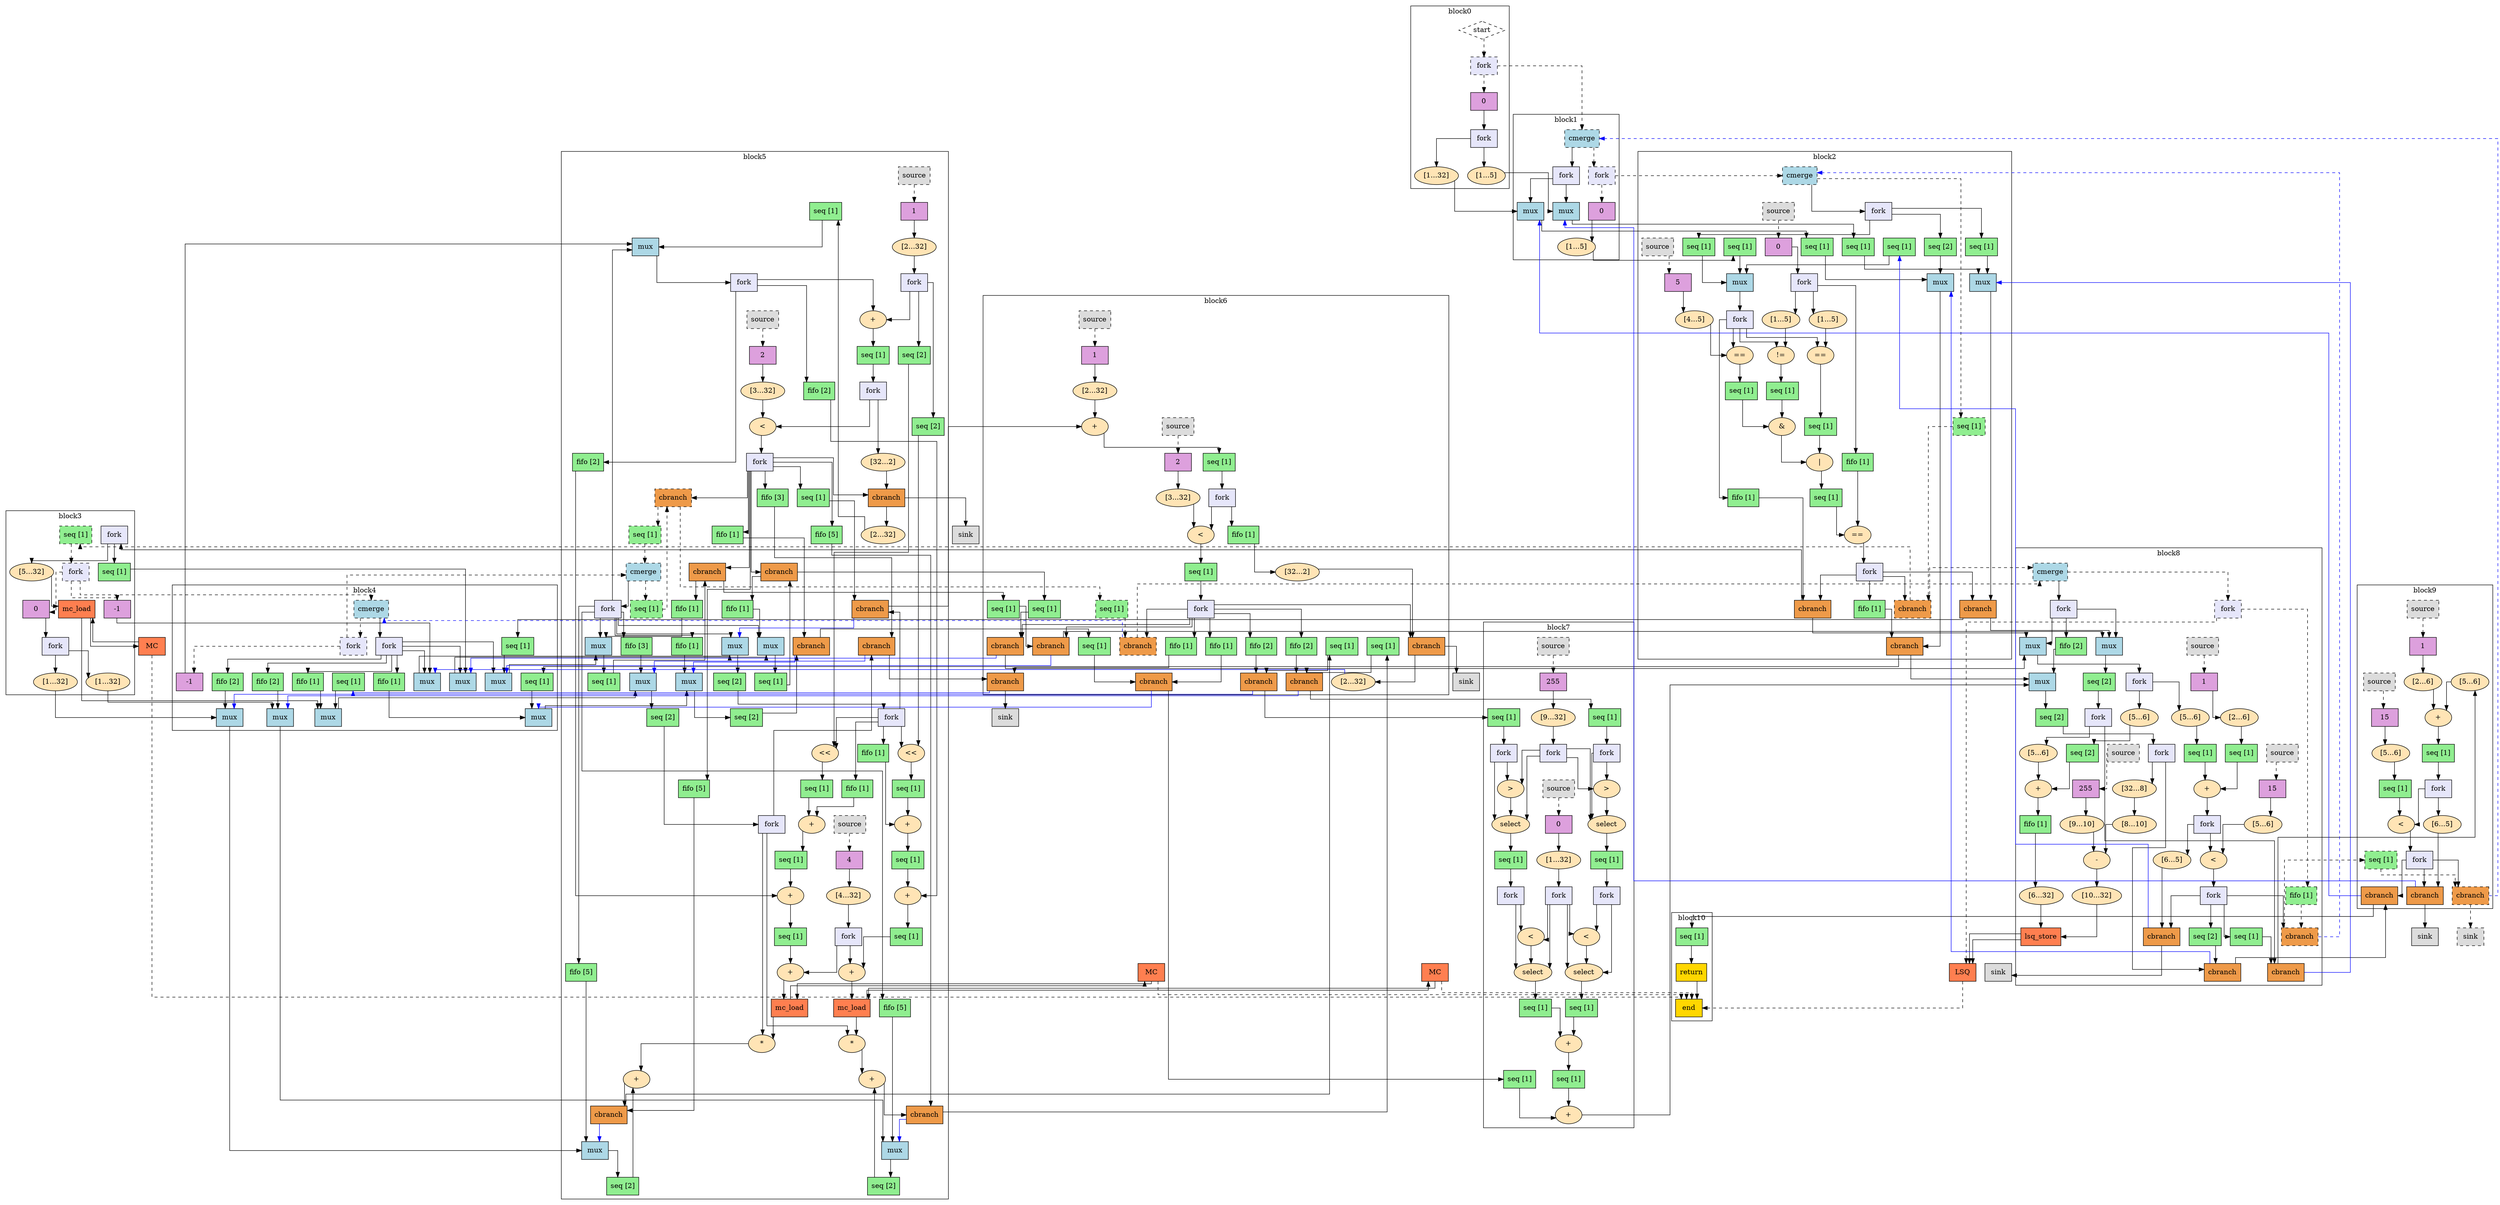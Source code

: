 Digraph G {
  splines=ortho;
  compound=true; // Allow edges between clusters
  // Function arguments
  "start" [mlir_op="handshake.arg", shape=diamond, style=dashed, label="start", ]
  // Function operations
  "lsq0" [mlir_op="handshake.lsq", fillcolor=coral, shape=box, label="LSQ", style="filled", ]
  "mem_controller0" [mlir_op="handshake.mem_controller", fillcolor=coral, shape=box, label="MC", style="filled", ]
  "mem_controller1" [mlir_op="handshake.mem_controller", fillcolor=coral, shape=box, label="MC", style="filled", ]
  "mem_controller2" [mlir_op="handshake.mem_controller", fillcolor=coral, shape=box, label="MC", style="filled", ]
  "fork0" [mlir_op="handshake.fork", fillcolor=lavender, shape=box, label="fork", style="filled, dashed", ]
  "constant1" [mlir_op="handshake.constant", fillcolor=plum, shape=box, label="0", style="filled", ]
  "fork1" [mlir_op="handshake.fork", fillcolor=lavender, shape=box, label="fork", style="filled", ]
  "extsi0" [mlir_op="arith.extsi", fillcolor=moccasin, shape=oval, label="[1...5]", style="filled", ]
  "extsi16" [mlir_op="arith.extsi", fillcolor=moccasin, shape=oval, label="[1...32]", style="filled", ]
  "mux0" [mlir_op="handshake.mux", fillcolor=lightblue, shape=box, label="mux", style="filled", ]
  "mux1" [mlir_op="handshake.mux", fillcolor=lightblue, shape=box, label="mux", style="filled", ]
  "control_merge0" [mlir_op="handshake.control_merge", fillcolor=lightblue, shape=box, label="cmerge", style="filled, dashed", ]
  "fork2" [mlir_op="handshake.fork", fillcolor=lavender, shape=box, label="fork", style="filled", ]
  "fork3" [mlir_op="handshake.fork", fillcolor=lavender, shape=box, label="fork", style="filled, dashed", ]
  "constant4" [mlir_op="handshake.constant", fillcolor=plum, shape=box, label="0", style="filled", ]
  "extsi1" [mlir_op="arith.extsi", fillcolor=moccasin, shape=oval, label="[1...5]", style="filled", ]
  "buffer56" [mlir_op="handshake.buffer", fillcolor=lightgreen, shape=box, label="seq [1]", style="filled", ]
  "buffer70" [mlir_op="handshake.buffer", fillcolor=lightgreen, shape=box, label="seq [1]", style="filled", ]
  "buffer83" [mlir_op="handshake.buffer", fillcolor=lightgreen, shape=box, label="seq [1]", style="filled", ]
  "mux23" [mlir_op="handshake.mux", fillcolor=lightblue, shape=box, label="mux", style="filled", ]
  "fork4" [mlir_op="handshake.fork", fillcolor=lavender, shape=box, label="fork", style="filled", ]
  "buffer42" [mlir_op="handshake.buffer", fillcolor=lightgreen, shape=box, label="seq [2]", style="filled", ]
  "buffer44" [mlir_op="handshake.buffer", fillcolor=lightgreen, shape=box, label="seq [1]", style="filled", ]
  "mux3" [mlir_op="handshake.mux", fillcolor=lightblue, shape=box, label="mux", style="filled", ]
  "buffer49" [mlir_op="handshake.buffer", fillcolor=lightgreen, shape=box, label="seq [1]", style="filled", ]
  "buffer54" [mlir_op="handshake.buffer", fillcolor=lightgreen, shape=box, label="seq [1]", style="filled", ]
  "mux2" [mlir_op="handshake.mux", fillcolor=lightblue, shape=box, label="mux", style="filled", ]
  "control_merge1" [mlir_op="handshake.control_merge", fillcolor=lightblue, shape=box, label="cmerge", style="filled, dashed", ]
  "fork5" [mlir_op="handshake.fork", fillcolor=lavender, shape=box, label="fork", style="filled", ]
  "source0" [mlir_op="handshake.source", fillcolor=gainsboro, shape=box, label="source", style="filled, dashed", ]
  "constant5" [mlir_op="handshake.constant", fillcolor=plum, shape=box, label="5", style="filled", ]
  "extsi17" [mlir_op="arith.extsi", fillcolor=moccasin, shape=oval, label="[4...5]", style="filled", ]
  "source1" [mlir_op="handshake.source", fillcolor=gainsboro, shape=box, label="source", style="filled, dashed", ]
  "constant6" [mlir_op="handshake.constant", fillcolor=plum, shape=box, label="0", style="filled", ]
  "fork6" [mlir_op="handshake.fork", fillcolor=lavender, shape=box, label="fork", style="filled", ]
  "extsi18" [mlir_op="arith.extsi", fillcolor=moccasin, shape=oval, label="[1...5]", style="filled", ]
  "extsi2" [mlir_op="arith.extsi", fillcolor=moccasin, shape=oval, label="[1...5]", style="filled", ]
  "cmpi0" [mlir_op="arith.cmpi==", fillcolor=moccasin, shape=oval, label="==", style="filled", ]
  "cmpi1" [mlir_op="arith.cmpi==", fillcolor=moccasin, shape=oval, label="==", style="filled", ]
  "cmpi2" [mlir_op="arith.cmpi!=", fillcolor=moccasin, shape=oval, label="!=", style="filled", ]
  "buffer27" [mlir_op="handshake.buffer", fillcolor=lightgreen, shape=box, label="seq [1]", style="filled", ]
  "buffer82" [mlir_op="handshake.buffer", fillcolor=lightgreen, shape=box, label="seq [1]", style="filled", ]
  "andi0" [mlir_op="arith.andi", fillcolor=moccasin, shape=oval, label="&", style="filled", ]
  "buffer51" [mlir_op="handshake.buffer", fillcolor=lightgreen, shape=box, label="seq [1]", style="filled", ]
  "ori0" [mlir_op="arith.ori", fillcolor=moccasin, shape=oval, label="|", style="filled", ]
  "buffer2" [mlir_op="handshake.buffer", fillcolor=lightgreen, shape=box, label="fifo [1]", style="filled", ]
  "buffer92" [mlir_op="handshake.buffer", fillcolor=lightgreen, shape=box, label="seq [1]", style="filled", ]
  "cmpi3" [mlir_op="arith.cmpi==", fillcolor=moccasin, shape=oval, label="==", style="filled", ]
  "fork7" [mlir_op="handshake.fork", fillcolor=lavender, shape=box, label="fork", style="filled", ]
  "cond_br0" [mlir_op="handshake.cond_br", fillcolor=tan2, shape=box, label="cbranch", style="filled", ]
  "buffer11" [mlir_op="handshake.buffer", fillcolor=lightgreen, shape=box, label="fifo [1]", style="filled", ]
  "cond_br1" [mlir_op="handshake.cond_br", fillcolor=tan2, shape=box, label="cbranch", style="filled", ]
  "buffer62" [mlir_op="handshake.buffer", fillcolor=lightgreen, shape=box, label="fifo [1]", style="filled", ]
  "cond_br7" [mlir_op="handshake.cond_br", fillcolor=tan2, shape=box, label="cbranch", style="filled", ]
  "buffer12" [mlir_op="handshake.buffer", fillcolor=lightgreen, shape=box, label="seq [1]", style="filled, dashed", ]
  "cond_br8" [mlir_op="handshake.cond_br", fillcolor=tan2, shape=box, label="cbranch", style="filled, dashed", ]
  "fork8" [mlir_op="handshake.fork", fillcolor=lavender, shape=box, label="fork", style="filled", ]
  "extsi3" [mlir_op="arith.extsi", fillcolor=moccasin, shape=oval, label="[5...32]", style="filled", ]
  "buffer66" [mlir_op="handshake.buffer", fillcolor=lightgreen, shape=box, label="seq [1]", style="filled, dashed", ]
  "fork9" [mlir_op="handshake.fork", fillcolor=lavender, shape=box, label="fork", style="filled, dashed", ]
  "constant7" [mlir_op="handshake.constant", fillcolor=plum, shape=box, label="-1", style="filled", ]
  "constant8" [mlir_op="handshake.constant", fillcolor=plum, shape=box, label="0", style="filled", ]
  "fork10" [mlir_op="handshake.fork", fillcolor=lavender, shape=box, label="fork", style="filled", ]
  "mc_load0" [mlir_op="handshake.mc_load", fillcolor=coral, shape=box, label="mc_load", style="filled", ]
  "extsi19" [mlir_op="arith.extsi", fillcolor=moccasin, shape=oval, label="[1...32]", style="filled", ]
  "extsi20" [mlir_op="arith.extsi", fillcolor=moccasin, shape=oval, label="[1...32]", style="filled", ]
  "buffer41" [mlir_op="handshake.buffer", fillcolor=lightgreen, shape=box, label="seq [1]", style="filled", ]
  "mux5" [mlir_op="handshake.mux", fillcolor=lightblue, shape=box, label="mux", style="filled", ]
  "buffer78" [mlir_op="handshake.buffer", fillcolor=lightgreen, shape=box, label="fifo [2]", style="filled", ]
  "mux6" [mlir_op="handshake.mux", fillcolor=lightblue, shape=box, label="mux", style="filled", ]
  "buffer89" [mlir_op="handshake.buffer", fillcolor=lightgreen, shape=box, label="fifo [2]", style="filled", ]
  "mux7" [mlir_op="handshake.mux", fillcolor=lightblue, shape=box, label="mux", style="filled", ]
  "buffer16" [mlir_op="handshake.buffer", fillcolor=lightgreen, shape=box, label="seq [1]", style="filled", ]
  "mux4" [mlir_op="handshake.mux", fillcolor=lightblue, shape=box, label="mux", style="filled", ]
  "mux8" [mlir_op="handshake.mux", fillcolor=lightblue, shape=box, label="mux", style="filled", ]
  "buffer71" [mlir_op="handshake.buffer", fillcolor=lightgreen, shape=box, label="fifo [1]", style="filled", ]
  "buffer77" [mlir_op="handshake.buffer", fillcolor=lightgreen, shape=box, label="seq [1]", style="filled", ]
  "mux10" [mlir_op="handshake.mux", fillcolor=lightblue, shape=box, label="mux", style="filled", ]
  "buffer7" [mlir_op="handshake.buffer", fillcolor=lightgreen, shape=box, label="seq [1]", style="filled", ]
  "buffer79" [mlir_op="handshake.buffer", fillcolor=lightgreen, shape=box, label="fifo [1]", style="filled", ]
  "mux11" [mlir_op="handshake.mux", fillcolor=lightblue, shape=box, label="mux", style="filled", ]
  "control_merge2" [mlir_op="handshake.control_merge", fillcolor=lightblue, shape=box, label="cmerge", style="filled, dashed", ]
  "fork11" [mlir_op="handshake.fork", fillcolor=lavender, shape=box, label="fork", style="filled", ]
  "fork12" [mlir_op="handshake.fork", fillcolor=lavender, shape=box, label="fork", style="filled, dashed", ]
  "constant21" [mlir_op="handshake.constant", fillcolor=plum, shape=box, label="-1", style="filled", ]
  "buffer28" [mlir_op="handshake.buffer", fillcolor=lightgreen, shape=box, label="seq [1]", style="filled", ]
  "mux12" [mlir_op="handshake.mux", fillcolor=lightblue, shape=box, label="mux", style="filled", ]
  "fork13" [mlir_op="handshake.fork", fillcolor=lavender, shape=box, label="fork", style="filled", ]
  "buffer81" [mlir_op="handshake.buffer", fillcolor=lightgreen, shape=box, label="fifo [5]", style="filled", ]
  "mux13" [mlir_op="handshake.mux", fillcolor=lightblue, shape=box, label="mux", style="filled", ]
  "buffer74" [mlir_op="handshake.buffer", fillcolor=lightgreen, shape=box, label="fifo [5]", style="filled", ]
  "mux14" [mlir_op="handshake.mux", fillcolor=lightblue, shape=box, label="mux", style="filled", ]
  "buffer3" [mlir_op="handshake.buffer", fillcolor=lightgreen, shape=box, label="fifo [1]", style="filled", ]
  "mux9" [mlir_op="handshake.mux", fillcolor=lightblue, shape=box, label="mux", style="filled", ]
  "buffer68" [mlir_op="handshake.buffer", fillcolor=lightgreen, shape=box, label="fifo [1]", style="filled", ]
  "mux15" [mlir_op="handshake.mux", fillcolor=lightblue, shape=box, label="mux", style="filled", ]
  "buffer45" [mlir_op="handshake.buffer", fillcolor=lightgreen, shape=box, label="fifo [1]", style="filled", ]
  "mux17" [mlir_op="handshake.mux", fillcolor=lightblue, shape=box, label="mux", style="filled", ]
  "buffer43" [mlir_op="handshake.buffer", fillcolor=lightgreen, shape=box, label="fifo [3]", style="filled", ]
  "mux18" [mlir_op="handshake.mux", fillcolor=lightblue, shape=box, label="mux", style="filled", ]
  "buffer39" [mlir_op="handshake.buffer", fillcolor=lightgreen, shape=box, label="seq [2]", style="filled", ]
  "fork14" [mlir_op="handshake.fork", fillcolor=lavender, shape=box, label="fork", style="filled", ]
  "mux19" [mlir_op="handshake.mux", fillcolor=lightblue, shape=box, label="mux", style="filled", ]
  "buffer4" [mlir_op="handshake.buffer", fillcolor=lightgreen, shape=box, label="seq [2]", style="filled", ]
  "fork15" [mlir_op="handshake.fork", fillcolor=lavender, shape=box, label="fork", style="filled", ]
  "buffer59" [mlir_op="handshake.buffer", fillcolor=lightgreen, shape=box, label="seq [1]", style="filled, dashed", ]
  "control_merge3" [mlir_op="handshake.control_merge", fillcolor=lightblue, shape=box, label="cmerge", style="filled, dashed", ]
  "fork16" [mlir_op="handshake.fork", fillcolor=lavender, shape=box, label="fork", style="filled", ]
  "source2" [mlir_op="handshake.source", fillcolor=gainsboro, shape=box, label="source", style="filled, dashed", ]
  "constant22" [mlir_op="handshake.constant", fillcolor=plum, shape=box, label="4", style="filled", ]
  "extsi4" [mlir_op="arith.extsi", fillcolor=moccasin, shape=oval, label="[4...32]", style="filled", ]
  "fork17" [mlir_op="handshake.fork", fillcolor=lavender, shape=box, label="fork", style="filled", ]
  "source3" [mlir_op="handshake.source", fillcolor=gainsboro, shape=box, label="source", style="filled, dashed", ]
  "constant23" [mlir_op="handshake.constant", fillcolor=plum, shape=box, label="2", style="filled", ]
  "extsi5" [mlir_op="arith.extsi", fillcolor=moccasin, shape=oval, label="[3...32]", style="filled", ]
  "source4" [mlir_op="handshake.source", fillcolor=gainsboro, shape=box, label="source", style="filled, dashed", ]
  "constant24" [mlir_op="handshake.constant", fillcolor=plum, shape=box, label="1", style="filled", ]
  "extsi6" [mlir_op="arith.extsi", fillcolor=moccasin, shape=oval, label="[2...32]", style="filled", ]
  "fork18" [mlir_op="handshake.fork", fillcolor=lavender, shape=box, label="fork", style="filled", ]
  "buffer85" [mlir_op="handshake.buffer", fillcolor=lightgreen, shape=box, label="seq [2]", style="filled", ]
  "shli0" [mlir_op="arith.shli", fillcolor=moccasin, shape=oval, label="<<", style="filled", ]
  "buffer5" [mlir_op="handshake.buffer", fillcolor=lightgreen, shape=box, label="seq [1]", style="filled", ]
  "buffer80" [mlir_op="handshake.buffer", fillcolor=lightgreen, shape=box, label="fifo [1]", style="filled", ]
  "addi13" [mlir_op="arith.addi", fillcolor=moccasin, shape=oval, label="+", style="filled", ]
  "buffer21" [mlir_op="handshake.buffer", fillcolor=lightgreen, shape=box, label="fifo [2]", style="filled", ]
  "buffer91" [mlir_op="handshake.buffer", fillcolor=lightgreen, shape=box, label="seq [1]", style="filled", ]
  "addi4" [mlir_op="arith.addi", fillcolor=moccasin, shape=oval, label="+", style="filled", ]
  "buffer87" [mlir_op="handshake.buffer", fillcolor=lightgreen, shape=box, label="seq [1]", style="filled", ]
  "addi5" [mlir_op="arith.addi", fillcolor=moccasin, shape=oval, label="+", style="filled", ]
  "mc_load1" [mlir_op="handshake.mc_load", fillcolor=coral, shape=box, label="mc_load", style="filled", ]
  "muli0" [mlir_op="arith.muli", fillcolor=moccasin, shape=oval, label="*", style="filled", ]
  "buffer19" [mlir_op="handshake.buffer", fillcolor=lightgreen, shape=box, label="seq [2]", style="filled", ]
  "addi0" [mlir_op="arith.addi", fillcolor=moccasin, shape=oval, label="+", style="filled", ]
  "buffer1" [mlir_op="handshake.buffer", fillcolor=lightgreen, shape=box, label="seq [2]", style="filled", ]
  "shli1" [mlir_op="arith.shli", fillcolor=moccasin, shape=oval, label="<<", style="filled", ]
  "buffer22" [mlir_op="handshake.buffer", fillcolor=lightgreen, shape=box, label="fifo [1]", style="filled", ]
  "buffer24" [mlir_op="handshake.buffer", fillcolor=lightgreen, shape=box, label="seq [1]", style="filled", ]
  "addi14" [mlir_op="arith.addi", fillcolor=moccasin, shape=oval, label="+", style="filled", ]
  "buffer53" [mlir_op="handshake.buffer", fillcolor=lightgreen, shape=box, label="fifo [2]", style="filled", ]
  "buffer72" [mlir_op="handshake.buffer", fillcolor=lightgreen, shape=box, label="seq [1]", style="filled", ]
  "addi6" [mlir_op="arith.addi", fillcolor=moccasin, shape=oval, label="+", style="filled", ]
  "buffer30" [mlir_op="handshake.buffer", fillcolor=lightgreen, shape=box, label="seq [1]", style="filled", ]
  "addi7" [mlir_op="arith.addi", fillcolor=moccasin, shape=oval, label="+", style="filled", ]
  "mc_load2" [mlir_op="handshake.mc_load", fillcolor=coral, shape=box, label="mc_load", style="filled", ]
  "muli1" [mlir_op="arith.muli", fillcolor=moccasin, shape=oval, label="*", style="filled", ]
  "buffer38" [mlir_op="handshake.buffer", fillcolor=lightgreen, shape=box, label="seq [2]", style="filled", ]
  "addi1" [mlir_op="arith.addi", fillcolor=moccasin, shape=oval, label="+", style="filled", ]
  "addi9" [mlir_op="arith.addi", fillcolor=moccasin, shape=oval, label="+", style="filled", ]
  "buffer40" [mlir_op="handshake.buffer", fillcolor=lightgreen, shape=box, label="seq [1]", style="filled", ]
  "fork19" [mlir_op="handshake.fork", fillcolor=lavender, shape=box, label="fork", style="filled", ]
  "trunci1" [mlir_op="arith.trunci", fillcolor=moccasin, shape=oval, label="[32...2]", style="filled", ]
  "cmpi8" [mlir_op="arith.cmpi<", fillcolor=moccasin, shape=oval, label="<", style="filled", ]
  "fork20" [mlir_op="handshake.fork", fillcolor=lavender, shape=box, label="fork", style="filled", ]
  "cond_br2" [mlir_op="handshake.cond_br", fillcolor=tan2, shape=box, label="cbranch", style="filled", ]
  "sink0" [mlir_op="handshake.sink", fillcolor=gainsboro, shape=box, label="sink", style="filled", ]
  "extsi21" [mlir_op="arith.extsi", fillcolor=moccasin, shape=oval, label="[2...32]", style="filled", ]
  "buffer57" [mlir_op="handshake.buffer", fillcolor=lightgreen, shape=box, label="fifo [5]", style="filled", ]
  "cond_br14" [mlir_op="handshake.cond_br", fillcolor=tan2, shape=box, label="cbranch", style="filled", ]
  "buffer36" [mlir_op="handshake.buffer", fillcolor=lightgreen, shape=box, label="fifo [5]", style="filled", ]
  "cond_br15" [mlir_op="handshake.cond_br", fillcolor=tan2, shape=box, label="cbranch", style="filled", ]
  "buffer55" [mlir_op="handshake.buffer", fillcolor=lightgreen, shape=box, label="seq [1]", style="filled", ]
  "cond_br3" [mlir_op="handshake.cond_br", fillcolor=tan2, shape=box, label="cbranch", style="filled", ]
  "buffer61" [mlir_op="handshake.buffer", fillcolor=lightgreen, shape=box, label="seq [1]", style="filled", ]
  "cond_br4" [mlir_op="handshake.cond_br", fillcolor=tan2, shape=box, label="cbranch", style="filled", ]
  "buffer17" [mlir_op="handshake.buffer", fillcolor=lightgreen, shape=box, label="fifo [1]", style="filled", ]
  "buffer34" [mlir_op="handshake.buffer", fillcolor=lightgreen, shape=box, label="seq [2]", style="filled", ]
  "cond_br18" [mlir_op="handshake.cond_br", fillcolor=tan2, shape=box, label="cbranch", style="filled", ]
  "buffer46" [mlir_op="handshake.buffer", fillcolor=lightgreen, shape=box, label="fifo [3]", style="filled", ]
  "cond_br19" [mlir_op="handshake.cond_br", fillcolor=tan2, shape=box, label="cbranch", style="filled", ]
  "buffer67" [mlir_op="handshake.buffer", fillcolor=lightgreen, shape=box, label="seq [1]", style="filled", ]
  "cond_br20" [mlir_op="handshake.cond_br", fillcolor=tan2, shape=box, label="cbranch", style="filled", ]
  "buffer58" [mlir_op="handshake.buffer", fillcolor=lightgreen, shape=box, label="seq [1]", style="filled, dashed", ]
  "cond_br21" [mlir_op="handshake.cond_br", fillcolor=tan2, shape=box, label="cbranch", style="filled, dashed", ]
  "source5" [mlir_op="handshake.source", fillcolor=gainsboro, shape=box, label="source", style="filled, dashed", ]
  "constant25" [mlir_op="handshake.constant", fillcolor=plum, shape=box, label="2", style="filled", ]
  "extsi7" [mlir_op="arith.extsi", fillcolor=moccasin, shape=oval, label="[3...32]", style="filled", ]
  "source6" [mlir_op="handshake.source", fillcolor=gainsboro, shape=box, label="source", style="filled, dashed", ]
  "constant26" [mlir_op="handshake.constant", fillcolor=plum, shape=box, label="1", style="filled", ]
  "extsi8" [mlir_op="arith.extsi", fillcolor=moccasin, shape=oval, label="[2...32]", style="filled", ]
  "addi10" [mlir_op="arith.addi", fillcolor=moccasin, shape=oval, label="+", style="filled", ]
  "buffer69" [mlir_op="handshake.buffer", fillcolor=lightgreen, shape=box, label="seq [1]", style="filled", ]
  "fork21" [mlir_op="handshake.fork", fillcolor=lavender, shape=box, label="fork", style="filled", ]
  "buffer37" [mlir_op="handshake.buffer", fillcolor=lightgreen, shape=box, label="fifo [1]", style="filled", ]
  "trunci2" [mlir_op="arith.trunci", fillcolor=moccasin, shape=oval, label="[32...2]", style="filled", ]
  "cmpi9" [mlir_op="arith.cmpi<", fillcolor=moccasin, shape=oval, label="<", style="filled", ]
  "buffer76" [mlir_op="handshake.buffer", fillcolor=lightgreen, shape=box, label="seq [1]", style="filled", ]
  "fork22" [mlir_op="handshake.fork", fillcolor=lavender, shape=box, label="fork", style="filled", ]
  "cond_br5" [mlir_op="handshake.cond_br", fillcolor=tan2, shape=box, label="cbranch", style="filled", ]
  "sink1" [mlir_op="handshake.sink", fillcolor=gainsboro, shape=box, label="sink", style="filled", ]
  "extsi11" [mlir_op="arith.extsi", fillcolor=moccasin, shape=oval, label="[2...32]", style="filled", ]
  "buffer20" [mlir_op="handshake.buffer", fillcolor=lightgreen, shape=box, label="fifo [2]", style="filled", ]
  "buffer64" [mlir_op="handshake.buffer", fillcolor=lightgreen, shape=box, label="seq [1]", style="filled", ]
  "cond_br31" [mlir_op="handshake.cond_br", fillcolor=tan2, shape=box, label="cbranch", style="filled", ]
  "buffer18" [mlir_op="handshake.buffer", fillcolor=lightgreen, shape=box, label="fifo [2]", style="filled", ]
  "buffer33" [mlir_op="handshake.buffer", fillcolor=lightgreen, shape=box, label="seq [1]", style="filled", ]
  "cond_br32" [mlir_op="handshake.cond_br", fillcolor=tan2, shape=box, label="cbranch", style="filled", ]
  "buffer86" [mlir_op="handshake.buffer", fillcolor=lightgreen, shape=box, label="seq [1]", style="filled", ]
  "cond_br6" [mlir_op="handshake.cond_br", fillcolor=tan2, shape=box, label="cbranch", style="filled", ]
  "buffer6" [mlir_op="handshake.buffer", fillcolor=lightgreen, shape=box, label="seq [1]", style="filled", ]
  "cond_br9" [mlir_op="handshake.cond_br", fillcolor=tan2, shape=box, label="cbranch", style="filled", ]
  "buffer50" [mlir_op="handshake.buffer", fillcolor=lightgreen, shape=box, label="fifo [1]", style="filled", ]
  "buffer88" [mlir_op="handshake.buffer", fillcolor=lightgreen, shape=box, label="seq [1]", style="filled", ]
  "cond_br35" [mlir_op="handshake.cond_br", fillcolor=tan2, shape=box, label="cbranch", style="filled", ]
  "buffer25" [mlir_op="handshake.buffer", fillcolor=lightgreen, shape=box, label="fifo [1]", style="filled", ]
  "cond_br36" [mlir_op="handshake.cond_br", fillcolor=tan2, shape=box, label="cbranch", style="filled", ]
  "sink2" [mlir_op="handshake.sink", fillcolor=gainsboro, shape=box, label="sink", style="filled", ]
  "buffer73" [mlir_op="handshake.buffer", fillcolor=lightgreen, shape=box, label="seq [1]", style="filled, dashed", ]
  "cond_br37" [mlir_op="handshake.cond_br", fillcolor=tan2, shape=box, label="cbranch", style="filled, dashed", ]
  "buffer52" [mlir_op="handshake.buffer", fillcolor=lightgreen, shape=box, label="seq [1]", style="filled", ]
  "fork23" [mlir_op="handshake.fork", fillcolor=lavender, shape=box, label="fork", style="filled", ]
  "buffer0" [mlir_op="handshake.buffer", fillcolor=lightgreen, shape=box, label="seq [1]", style="filled", ]
  "fork24" [mlir_op="handshake.fork", fillcolor=lavender, shape=box, label="fork", style="filled", ]
  "source7" [mlir_op="handshake.source", fillcolor=gainsboro, shape=box, label="source", style="filled, dashed", ]
  "constant27" [mlir_op="handshake.constant", fillcolor=plum, shape=box, label="255", style="filled", ]
  "extsi9" [mlir_op="arith.extsi", fillcolor=moccasin, shape=oval, label="[9...32]", style="filled", ]
  "fork25" [mlir_op="handshake.fork", fillcolor=lavender, shape=box, label="fork", style="filled", ]
  "source8" [mlir_op="handshake.source", fillcolor=gainsboro, shape=box, label="source", style="filled, dashed", ]
  "constant28" [mlir_op="handshake.constant", fillcolor=plum, shape=box, label="0", style="filled", ]
  "extsi10" [mlir_op="arith.extsi", fillcolor=moccasin, shape=oval, label="[1...32]", style="filled", ]
  "fork26" [mlir_op="handshake.fork", fillcolor=lavender, shape=box, label="fork", style="filled", ]
  "cmpi4" [mlir_op="arith.cmpi>", fillcolor=moccasin, shape=oval, label=">", style="filled", ]
  "cmpi5" [mlir_op="arith.cmpi>", fillcolor=moccasin, shape=oval, label=">", style="filled", ]
  "select1" [mlir_op="arith.select", fillcolor=moccasin, shape=oval, label="select", style="filled", ]
  "buffer47" [mlir_op="handshake.buffer", fillcolor=lightgreen, shape=box, label="seq [1]", style="filled", ]
  "fork27" [mlir_op="handshake.fork", fillcolor=lavender, shape=box, label="fork", style="filled", ]
  "cmpi6" [mlir_op="arith.cmpi<", fillcolor=moccasin, shape=oval, label="<", style="filled", ]
  "select2" [mlir_op="arith.select", fillcolor=moccasin, shape=oval, label="select", style="filled", ]
  "select3" [mlir_op="arith.select", fillcolor=moccasin, shape=oval, label="select", style="filled", ]
  "buffer26" [mlir_op="handshake.buffer", fillcolor=lightgreen, shape=box, label="seq [1]", style="filled", ]
  "fork28" [mlir_op="handshake.fork", fillcolor=lavender, shape=box, label="fork", style="filled", ]
  "cmpi7" [mlir_op="arith.cmpi<", fillcolor=moccasin, shape=oval, label="<", style="filled", ]
  "select4" [mlir_op="arith.select", fillcolor=moccasin, shape=oval, label="select", style="filled", ]
  "buffer15" [mlir_op="handshake.buffer", fillcolor=lightgreen, shape=box, label="seq [1]", style="filled", ]
  "buffer60" [mlir_op="handshake.buffer", fillcolor=lightgreen, shape=box, label="seq [1]", style="filled", ]
  "addi2" [mlir_op="arith.addi", fillcolor=moccasin, shape=oval, label="+", style="filled", ]
  "buffer8" [mlir_op="handshake.buffer", fillcolor=lightgreen, shape=box, label="seq [1]", style="filled", ]
  "buffer29" [mlir_op="handshake.buffer", fillcolor=lightgreen, shape=box, label="seq [1]", style="filled", ]
  "addi3" [mlir_op="arith.addi", fillcolor=moccasin, shape=oval, label="+", style="filled", ]
  "buffer10" [mlir_op="handshake.buffer", fillcolor=lightgreen, shape=box, label="fifo [2]", style="filled", ]
  "mux20" [mlir_op="handshake.mux", fillcolor=lightblue, shape=box, label="mux", style="filled", ]
  "buffer84" [mlir_op="handshake.buffer", fillcolor=lightgreen, shape=box, label="seq [2]", style="filled", ]
  "fork29" [mlir_op="handshake.fork", fillcolor=lavender, shape=box, label="fork", style="filled", ]
  "mux16" [mlir_op="handshake.mux", fillcolor=lightblue, shape=box, label="mux", style="filled", ]
  "buffer32" [mlir_op="handshake.buffer", fillcolor=lightgreen, shape=box, label="seq [2]", style="filled", ]
  "fork30" [mlir_op="handshake.fork", fillcolor=lavender, shape=box, label="fork", style="filled", ]
  "extsi12" [mlir_op="arith.extsi", fillcolor=moccasin, shape=oval, label="[5...6]", style="filled", ]
  "mux21" [mlir_op="handshake.mux", fillcolor=lightblue, shape=box, label="mux", style="filled", ]
  "fork31" [mlir_op="handshake.fork", fillcolor=lavender, shape=box, label="fork", style="filled", ]
  "extsi13" [mlir_op="arith.extsi", fillcolor=moccasin, shape=oval, label="[5...6]", style="filled", ]
  "extsi22" [mlir_op="arith.extsi", fillcolor=moccasin, shape=oval, label="[5...6]", style="filled", ]
  "control_merge4" [mlir_op="handshake.control_merge", fillcolor=lightblue, shape=box, label="cmerge", style="filled, dashed", ]
  "fork32" [mlir_op="handshake.fork", fillcolor=lavender, shape=box, label="fork", style="filled", ]
  "fork33" [mlir_op="handshake.fork", fillcolor=lavender, shape=box, label="fork", style="filled, dashed", ]
  "source9" [mlir_op="handshake.source", fillcolor=gainsboro, shape=box, label="source", style="filled, dashed", ]
  "constant29" [mlir_op="handshake.constant", fillcolor=plum, shape=box, label="1", style="filled", ]
  "extsi23" [mlir_op="arith.extsi", fillcolor=moccasin, shape=oval, label="[2...6]", style="filled", ]
  "source10" [mlir_op="handshake.source", fillcolor=gainsboro, shape=box, label="source", style="filled, dashed", ]
  "constant30" [mlir_op="handshake.constant", fillcolor=plum, shape=box, label="15", style="filled", ]
  "extsi14" [mlir_op="arith.extsi", fillcolor=moccasin, shape=oval, label="[5...6]", style="filled", ]
  "source11" [mlir_op="handshake.source", fillcolor=gainsboro, shape=box, label="source", style="filled, dashed", ]
  "constant31" [mlir_op="handshake.constant", fillcolor=plum, shape=box, label="255", style="filled", ]
  "extsi24" [mlir_op="arith.extsi", fillcolor=moccasin, shape=oval, label="[9...10]", style="filled", ]
  "trunci0" [mlir_op="arith.trunci", fillcolor=moccasin, shape=oval, label="[32...8]", style="filled", ]
  "extui1" [mlir_op="arith.extui", fillcolor=moccasin, shape=oval, label="[8...10]", style="filled", ]
  "subi1" [mlir_op="arith.subi", fillcolor=moccasin, shape=oval, label="-", style="filled", ]
  "extsi25" [mlir_op="arith.extsi", fillcolor=moccasin, shape=oval, label="[10...32]", style="filled", ]
  "buffer35" [mlir_op="handshake.buffer", fillcolor=lightgreen, shape=box, label="seq [2]", style="filled", ]
  "addi8" [mlir_op="arith.addi", fillcolor=moccasin, shape=oval, label="+", style="filled", ]
  "buffer13" [mlir_op="handshake.buffer", fillcolor=lightgreen, shape=box, label="fifo [1]", style="filled", ]
  "extsi26" [mlir_op="arith.extsi", fillcolor=moccasin, shape=oval, label="[6...32]", style="filled", ]
  "lsq_store0" [mlir_op="handshake.lsq_store", fillcolor=coral, shape=box, label="lsq_store", style="filled", ]
  "buffer48" [mlir_op="handshake.buffer", fillcolor=lightgreen, shape=box, label="seq [1]", style="filled", ]
  "buffer90" [mlir_op="handshake.buffer", fillcolor=lightgreen, shape=box, label="seq [1]", style="filled", ]
  "addi11" [mlir_op="arith.addi", fillcolor=moccasin, shape=oval, label="+", style="filled", ]
  "fork34" [mlir_op="handshake.fork", fillcolor=lavender, shape=box, label="fork", style="filled", ]
  "trunci4" [mlir_op="arith.trunci", fillcolor=moccasin, shape=oval, label="[6...5]", style="filled", ]
  "cmpi10" [mlir_op="arith.cmpi<", fillcolor=moccasin, shape=oval, label="<", style="filled", ]
  "fork35" [mlir_op="handshake.fork", fillcolor=lavender, shape=box, label="fork", style="filled", ]
  "cond_br10" [mlir_op="handshake.cond_br", fillcolor=tan2, shape=box, label="cbranch", style="filled", ]
  "sink3" [mlir_op="handshake.sink", fillcolor=gainsboro, shape=box, label="sink", style="filled", ]
  "buffer75" [mlir_op="handshake.buffer", fillcolor=lightgreen, shape=box, label="seq [2]", style="filled", ]
  "cond_br45" [mlir_op="handshake.cond_br", fillcolor=tan2, shape=box, label="cbranch", style="filled", ]
  "buffer63" [mlir_op="handshake.buffer", fillcolor=lightgreen, shape=box, label="seq [1]", style="filled", ]
  "cond_br11" [mlir_op="handshake.cond_br", fillcolor=tan2, shape=box, label="cbranch", style="filled", ]
  "buffer31" [mlir_op="handshake.buffer", fillcolor=lightgreen, shape=box, label="fifo [1]", style="filled, dashed", ]
  "cond_br47" [mlir_op="handshake.cond_br", fillcolor=tan2, shape=box, label="cbranch", style="filled, dashed", ]
  "extsi15" [mlir_op="arith.extsi", fillcolor=moccasin, shape=oval, label="[5...6]", style="filled", ]
  "buffer23" [mlir_op="handshake.buffer", fillcolor=lightgreen, shape=box, label="seq [1]", style="filled, dashed", ]
  "source12" [mlir_op="handshake.source", fillcolor=gainsboro, shape=box, label="source", style="filled, dashed", ]
  "constant32" [mlir_op="handshake.constant", fillcolor=plum, shape=box, label="1", style="filled", ]
  "extsi27" [mlir_op="arith.extsi", fillcolor=moccasin, shape=oval, label="[2...6]", style="filled", ]
  "source13" [mlir_op="handshake.source", fillcolor=gainsboro, shape=box, label="source", style="filled, dashed", ]
  "constant33" [mlir_op="handshake.constant", fillcolor=plum, shape=box, label="15", style="filled", ]
  "extsi28" [mlir_op="arith.extsi", fillcolor=moccasin, shape=oval, label="[5...6]", style="filled", ]
  "addi12" [mlir_op="arith.addi", fillcolor=moccasin, shape=oval, label="+", style="filled", ]
  "buffer65" [mlir_op="handshake.buffer", fillcolor=lightgreen, shape=box, label="seq [1]", style="filled", ]
  "fork36" [mlir_op="handshake.fork", fillcolor=lavender, shape=box, label="fork", style="filled", ]
  "trunci3" [mlir_op="arith.trunci", fillcolor=moccasin, shape=oval, label="[6...5]", style="filled", ]
  "buffer14" [mlir_op="handshake.buffer", fillcolor=lightgreen, shape=box, label="seq [1]", style="filled", ]
  "cmpi11" [mlir_op="arith.cmpi<", fillcolor=moccasin, shape=oval, label="<", style="filled", ]
  "fork37" [mlir_op="handshake.fork", fillcolor=lavender, shape=box, label="fork", style="filled", ]
  "cond_br12" [mlir_op="handshake.cond_br", fillcolor=tan2, shape=box, label="cbranch", style="filled", ]
  "sink4" [mlir_op="handshake.sink", fillcolor=gainsboro, shape=box, label="sink", style="filled", ]
  "cond_br52" [mlir_op="handshake.cond_br", fillcolor=tan2, shape=box, label="cbranch", style="filled", ]
  "cond_br53" [mlir_op="handshake.cond_br", fillcolor=tan2, shape=box, label="cbranch", style="filled, dashed", ]
  "sink5" [mlir_op="handshake.sink", fillcolor=gainsboro, shape=box, label="sink", style="filled, dashed", ]
  "buffer9" [mlir_op="handshake.buffer", fillcolor=lightgreen, shape=box, label="seq [1]", style="filled", ]
  "d_return0" [mlir_op="handshake.d_return", fillcolor=gold, shape=box, label="return", style="filled", ]
  "end0" [mlir_op="handshake.end", fillcolor=gold, shape=box, label="end", style="filled", ]
  // Edges within basic block 0
  subgraph "cluster0" {
    label="block0"
    "fork0" -> "constant1" [style=dashed, ]
    "constant1" -> "fork1" []
    "fork1" -> "extsi0" []
    "fork1" -> "extsi16" []
    "start" -> "fork0" [style=dashed, ]
  }
  // Edges outgoing of basic block 0
  "fork0" -> "control_merge0" [style=dashed, ]
  "extsi0" -> "mux0" []
  "extsi16" -> "mux1" []
  // Edges within basic block 7
  subgraph "cluster7" {
    label="block7"
    "buffer52" -> "fork23" []
    "fork23" -> "select1" []
    "fork23" -> "cmpi5" []
    "buffer0" -> "fork24" []
    "fork24" -> "select3" []
    "fork24" -> "cmpi4" []
    "source7" -> "constant27" [style=dashed, ]
    "constant27" -> "extsi9" []
    "extsi9" -> "fork25" []
    "fork25" -> "cmpi4" []
    "fork25" -> "cmpi5" []
    "fork25" -> "select1" []
    "fork25" -> "select3" []
    "source8" -> "constant28" [style=dashed, ]
    "constant28" -> "extsi10" []
    "extsi10" -> "fork26" []
    "fork26" -> "cmpi6" []
    "fork26" -> "select2" []
    "fork26" -> "cmpi7" []
    "fork26" -> "select4" []
    "cmpi4" -> "select3" []
    "cmpi5" -> "select1" []
    "select1" -> "buffer47" []
    "buffer47" -> "fork27" []
    "fork27" -> "select2" []
    "fork27" -> "cmpi6" []
    "cmpi6" -> "select2" []
    "select2" -> "buffer60" []
    "select3" -> "buffer26" []
    "buffer26" -> "fork28" []
    "fork28" -> "select4" []
    "fork28" -> "cmpi7" []
    "cmpi7" -> "select4" []
    "select4" -> "buffer15" []
    "buffer15" -> "addi2" []
    "buffer60" -> "addi2" []
    "addi2" -> "buffer29" []
    "buffer8" -> "addi3" []
    "buffer29" -> "addi3" []
  }
  // Edges outgoing of basic block 7
  "addi3" -> "mux20" []
  // Edges within basic block 2
  subgraph "cluster2" {
    label="block2"
    "buffer56" -> "mux23" []
    "buffer70" -> "mux23" []
    "buffer83" -> "mux23" []
    "mux23" -> "fork4" []
    "fork4" -> "cmpi0" []
    "fork4" -> "cmpi1" []
    "fork4" -> "cmpi2" []
    "fork4" -> "buffer11" []
    "buffer42" -> "mux3" []
    "buffer44" -> "mux3" []
    "mux3" -> "cond_br7" []
    "buffer49" -> "mux2" []
    "buffer54" -> "mux2" []
    "mux2" -> "cond_br0" []
    "control_merge1" -> "buffer12" [style=dashed, ]
    "control_merge1" -> "fork5" []
    "fork5" -> "buffer54" []
    "fork5" -> "buffer70" []
    "fork5" -> "buffer42" []
    "source0" -> "constant5" [style=dashed, ]
    "constant5" -> "extsi17" []
    "extsi17" -> "cmpi1" []
    "source1" -> "constant6" [style=dashed, ]
    "constant6" -> "fork6" []
    "fork6" -> "extsi18" []
    "fork6" -> "extsi2" []
    "fork6" -> "buffer2" []
    "extsi18" -> "cmpi0" []
    "extsi2" -> "cmpi2" []
    "cmpi0" -> "buffer51" []
    "cmpi1" -> "buffer27" []
    "cmpi2" -> "buffer82" []
    "buffer27" -> "andi0" []
    "buffer82" -> "andi0" []
    "andi0" -> "ori0" []
    "buffer51" -> "ori0" []
    "ori0" -> "buffer92" []
    "buffer2" -> "cmpi3" []
    "buffer92" -> "cmpi3" []
    "cmpi3" -> "fork7" []
    "fork7" -> "cond_br0" []
    "fork7" -> "cond_br1" []
    "fork7" -> "buffer62" []
    "fork7" -> "cond_br8" []
    "buffer11" -> "cond_br1" []
    "buffer62" -> "cond_br7" []
    "buffer12" -> "cond_br8" [style=dashed, ]
  }
  // Edges outgoing of basic block 2
  "cond_br0" -> "buffer16" []
  "cond_br0" -> "mux16" []
  "cond_br1" -> "fork8" []
  "cond_br1" -> "mux21" []
  "cond_br7" -> "buffer77" []
  "cond_br7" -> "mux20" []
  "cond_br8" -> "buffer66" [style=dashed, ]
  "cond_br8" -> "control_merge4" [style=dashed, ]
  // Edges within basic block 9
  subgraph "cluster9" {
    label="block9"
    "extsi15" -> "addi12" []
    "buffer23" -> "cond_br53" [style=dashed, ]
    "source12" -> "constant32" [style=dashed, ]
    "constant32" -> "extsi27" []
    "extsi27" -> "addi12" []
    "source13" -> "constant33" [style=dashed, ]
    "constant33" -> "extsi28" []
    "extsi28" -> "buffer14" []
    "addi12" -> "buffer65" []
    "buffer65" -> "fork36" []
    "fork36" -> "trunci3" []
    "fork36" -> "cmpi11" []
    "trunci3" -> "cond_br12" []
    "buffer14" -> "cmpi11" []
    "cmpi11" -> "fork37" []
    "fork37" -> "cond_br12" []
    "fork37" -> "cond_br52" []
    "fork37" -> "cond_br53" []
  }
  // Edges outgoing of basic block 9
  "cond_br12" -> "mux0" [ color="blue"]
  "cond_br12" -> "sink4" []
  "cond_br52" -> "mux1" [ color="blue"]
  "cond_br52" -> "buffer9" []
  "cond_br53" -> "control_merge0" [style=dashed,  color="blue"]
  "cond_br53" -> "sink5" [style=dashed, ]
  // Edges within basic block 4
  subgraph "cluster4" {
    label="block4"
    "buffer78" -> "mux6" []
    "buffer89" -> "mux7" []
    "buffer16" -> "mux4" []
    "buffer71" -> "mux10" []
    "buffer77" -> "mux10" []
    "buffer7" -> "mux11" []
    "buffer79" -> "mux11" []
    "control_merge2" -> "fork12" [style=dashed, ]
    "control_merge2" -> "fork11" []
    "fork11" -> "mux4" []
    "fork11" -> "mux8" []
    "fork11" -> "buffer79" []
    "fork11" -> "buffer71" []
    "fork11" -> "buffer89" []
    "fork11" -> "buffer78" []
    "fork11" -> "mux5" []
    "fork12" -> "constant21" [style=dashed, ]
  }
  // Edges outgoing of basic block 4
  "mux5" -> "mux19" []
  "mux6" -> "mux13" []
  "mux7" -> "mux14" []
  "mux4" -> "mux9" []
  "mux8" -> "mux15" []
  "mux10" -> "mux17" []
  "mux11" -> "mux18" []
  "fork12" -> "control_merge3" [style=dashed, ]
  "constant21" -> "mux12" []
  // Edges within basic block 6
  subgraph "cluster6" {
    label="block6"
    "source5" -> "constant25" [style=dashed, ]
    "constant25" -> "extsi7" []
    "extsi7" -> "cmpi9" []
    "source6" -> "constant26" [style=dashed, ]
    "constant26" -> "extsi8" []
    "extsi8" -> "addi10" []
    "addi10" -> "buffer69" []
    "buffer69" -> "fork21" []
    "fork21" -> "buffer37" []
    "fork21" -> "cmpi9" []
    "buffer37" -> "trunci2" []
    "trunci2" -> "cond_br5" []
    "cmpi9" -> "buffer76" []
    "buffer76" -> "fork22" []
    "fork22" -> "cond_br5" []
    "fork22" -> "cond_br6" []
    "fork22" -> "cond_br9" []
    "fork22" -> "cond_br37" []
    "fork22" -> "buffer25" []
    "fork22" -> "buffer50" []
    "fork22" -> "buffer18" []
    "fork22" -> "buffer20" []
    "cond_br5" -> "extsi11" []
    "buffer20" -> "cond_br31" []
    "buffer64" -> "cond_br31" []
    "buffer18" -> "cond_br32" []
    "buffer33" -> "cond_br32" []
    "buffer86" -> "cond_br6" []
    "buffer6" -> "cond_br9" []
    "buffer50" -> "cond_br35" []
    "buffer88" -> "cond_br35" []
    "buffer25" -> "cond_br36" []
    "buffer73" -> "cond_br37" [style=dashed, ]
  }
  // Edges outgoing of basic block 6
  "cond_br5" -> "sink1" []
  "extsi11" -> "mux5" [ color="blue"]
  "cond_br31" -> "mux6" [ color="blue"]
  "cond_br31" -> "buffer0" []
  "cond_br32" -> "mux7" [ color="blue"]
  "cond_br32" -> "buffer52" []
  "cond_br6" -> "mux4" [ color="blue"]
  "cond_br6" -> "mux16" []
  "cond_br9" -> "mux8" [ color="blue"]
  "cond_br9" -> "mux21" []
  "cond_br35" -> "mux10" [ color="blue"]
  "cond_br35" -> "buffer8" []
  "cond_br36" -> "buffer7" [ color="blue"]
  "cond_br36" -> "sink2" []
  "cond_br37" -> "control_merge2" [style=dashed,  color="blue"]
  "cond_br37" -> "control_merge4" [style=dashed, ]
  // Edges within basic block 1
  subgraph "cluster1" {
    label="block1"
    "control_merge0" -> "fork3" [style=dashed, ]
    "control_merge0" -> "fork2" []
    "fork2" -> "mux0" []
    "fork2" -> "mux1" []
    "fork3" -> "constant4" [style=dashed, ]
    "constant4" -> "extsi1" []
  }
  // Edges outgoing of basic block 1
  "mux0" -> "buffer49" []
  "mux1" -> "buffer44" []
  "fork3" -> "control_merge1" [style=dashed, ]
  "extsi1" -> "buffer56" []
  // Edges within basic block 8
  subgraph "cluster8" {
    label="block8"
    "buffer10" -> "mux20" []
    "mux20" -> "buffer84" []
    "buffer84" -> "fork29" []
    "fork29" -> "cond_br45" []
    "fork29" -> "trunci0" []
    "mux16" -> "buffer32" []
    "buffer32" -> "fork30" []
    "fork30" -> "cond_br11" []
    "fork30" -> "extsi12" []
    "extsi12" -> "addi8" []
    "mux21" -> "fork31" []
    "fork31" -> "extsi13" []
    "fork31" -> "extsi22" []
    "extsi13" -> "buffer35" []
    "extsi22" -> "buffer90" []
    "control_merge4" -> "fork33" [style=dashed, ]
    "control_merge4" -> "fork32" []
    "fork32" -> "mux16" []
    "fork32" -> "mux21" []
    "fork32" -> "buffer10" []
    "fork33" -> "buffer31" [style=dashed, ]
    "source9" -> "constant29" [style=dashed, ]
    "constant29" -> "extsi23" []
    "extsi23" -> "buffer48" []
    "source10" -> "constant30" [style=dashed, ]
    "constant30" -> "extsi14" []
    "extsi14" -> "cmpi10" []
    "source11" -> "constant31" [style=dashed, ]
    "constant31" -> "extsi24" []
    "extsi24" -> "subi1" []
    "trunci0" -> "extui1" []
    "extui1" -> "subi1" []
    "subi1" -> "extsi25" []
    "extsi25" -> "lsq_store0" []
    "buffer35" -> "addi8" []
    "addi8" -> "buffer13" []
    "buffer13" -> "extsi26" []
    "extsi26" -> "lsq_store0" []
    "buffer48" -> "addi11" []
    "buffer90" -> "addi11" []
    "addi11" -> "fork34" []
    "fork34" -> "trunci4" []
    "fork34" -> "cmpi10" []
    "trunci4" -> "cond_br10" []
    "cmpi10" -> "fork35" []
    "fork35" -> "cond_br10" []
    "fork35" -> "buffer63" []
    "fork35" -> "buffer75" []
    "fork35" -> "cond_br47" []
    "buffer75" -> "cond_br45" []
    "buffer63" -> "cond_br11" []
    "buffer31" -> "cond_br47" [style=dashed, ]
  }
  // Edges outgoing of basic block 8
  "fork33" -> "lsq0" [style=dashed, ]
  "lsq_store0" -> "lsq0" []
  "lsq_store0" -> "lsq0" []
  "cond_br10" -> "buffer83" [ color="blue"]
  "cond_br10" -> "sink3" []
  "cond_br45" -> "mux3" [ color="blue"]
  "cond_br45" -> "cond_br52" []
  "cond_br11" -> "mux2" [ color="blue"]
  "cond_br11" -> "extsi15" []
  "cond_br47" -> "control_merge1" [style=dashed,  color="blue"]
  "cond_br47" -> "buffer23" [style=dashed, ]
  // Edges within basic block 3
  subgraph "cluster3" {
    label="block3"
    "fork8" -> "buffer41" []
    "fork8" -> "extsi3" []
    "extsi3" -> "mc_load0" []
    "buffer66" -> "fork9" [style=dashed, ]
    "fork9" -> "constant8" [style=dashed, ]
    "fork9" -> "constant7" [style=dashed, ]
    "constant8" -> "fork10" []
    "fork10" -> "extsi19" []
    "fork10" -> "extsi20" []
  }
  // Edges outgoing of basic block 3
  "fork9" -> "control_merge2" [style=dashed, ]
  "constant7" -> "mux5" []
  "mc_load0" -> "mem_controller2" []
  "mc_load0" -> "mux11" []
  "extsi19" -> "mux7" []
  "extsi20" -> "mux6" []
  "buffer41" -> "mux8" []
  // Edges within basic block 10
  subgraph "cluster10" {
    label="block10"
    "buffer9" -> "d_return0" []
    "d_return0" -> "end0" []
  }
  // Edges within basic block 5
  subgraph "cluster5" {
    label="block5"
    "buffer28" -> "mux12" []
    "mux12" -> "fork13" []
    "fork13" -> "addi9" []
    "fork13" -> "buffer53" []
    "fork13" -> "buffer21" []
    "buffer81" -> "mux13" []
    "mux13" -> "buffer38" []
    "buffer74" -> "mux14" []
    "mux14" -> "buffer19" []
    "buffer3" -> "mux9" []
    "mux9" -> "buffer55" []
    "buffer68" -> "mux15" []
    "mux15" -> "buffer61" []
    "buffer45" -> "mux17" []
    "mux17" -> "buffer34" []
    "buffer43" -> "mux18" []
    "mux18" -> "buffer39" []
    "buffer39" -> "fork14" []
    "fork14" -> "cond_br19" []
    "fork14" -> "muli1" []
    "fork14" -> "muli0" []
    "mux19" -> "buffer4" []
    "buffer4" -> "fork15" []
    "fork15" -> "cond_br20" []
    "fork15" -> "buffer22" []
    "fork15" -> "shli1" []
    "fork15" -> "buffer80" []
    "fork15" -> "shli0" []
    "buffer59" -> "control_merge3" [style=dashed, ]
    "control_merge3" -> "buffer58" [style=dashed, ]
    "control_merge3" -> "fork16" []
    "fork16" -> "mux9" []
    "fork16" -> "mux15" []
    "fork16" -> "mux19" []
    "fork16" -> "buffer43" []
    "fork16" -> "buffer45" []
    "fork16" -> "buffer74" []
    "fork16" -> "buffer81" []
    "fork16" -> "mux12" []
    "source2" -> "constant22" [style=dashed, ]
    "constant22" -> "extsi4" []
    "extsi4" -> "fork17" []
    "fork17" -> "addi5" []
    "fork17" -> "addi7" []
    "source3" -> "constant23" [style=dashed, ]
    "constant23" -> "extsi5" []
    "extsi5" -> "cmpi8" []
    "source4" -> "constant24" [style=dashed, ]
    "constant24" -> "extsi6" []
    "extsi6" -> "fork18" []
    "fork18" -> "buffer85" []
    "fork18" -> "buffer1" []
    "fork18" -> "addi9" []
    "buffer85" -> "shli0" []
    "shli0" -> "buffer5" []
    "buffer5" -> "addi13" []
    "buffer80" -> "addi13" []
    "addi13" -> "buffer91" []
    "buffer21" -> "addi4" []
    "buffer91" -> "addi4" []
    "addi4" -> "buffer87" []
    "buffer87" -> "addi5" []
    "addi5" -> "mc_load1" []
    "mc_load1" -> "muli0" []
    "muli0" -> "addi0" []
    "buffer19" -> "addi0" []
    "addi0" -> "cond_br15" []
    "buffer1" -> "shli1" []
    "shli1" -> "buffer24" []
    "buffer22" -> "addi14" []
    "buffer24" -> "addi14" []
    "addi14" -> "buffer72" []
    "buffer53" -> "addi6" []
    "buffer72" -> "addi6" []
    "addi6" -> "buffer30" []
    "buffer30" -> "addi7" []
    "addi7" -> "mc_load2" []
    "mc_load2" -> "muli1" []
    "muli1" -> "addi1" []
    "buffer38" -> "addi1" []
    "addi1" -> "cond_br14" []
    "addi9" -> "buffer40" []
    "buffer40" -> "fork19" []
    "fork19" -> "trunci1" []
    "fork19" -> "cmpi8" []
    "trunci1" -> "cond_br2" []
    "cmpi8" -> "fork20" []
    "fork20" -> "cond_br2" []
    "fork20" -> "cond_br3" []
    "fork20" -> "cond_br4" []
    "fork20" -> "cond_br21" []
    "fork20" -> "buffer67" []
    "fork20" -> "buffer46" []
    "fork20" -> "buffer17" []
    "fork20" -> "buffer36" []
    "fork20" -> "buffer57" []
    "cond_br2" -> "extsi21" []
    "extsi21" -> "buffer28" []
    "buffer57" -> "cond_br14" []
    "cond_br14" -> "mux13" [ color="blue"]
    "buffer36" -> "cond_br15" []
    "cond_br15" -> "mux14" [ color="blue"]
    "buffer55" -> "cond_br3" []
    "cond_br3" -> "buffer3" []
    "buffer61" -> "cond_br4" []
    "cond_br4" -> "buffer68" []
    "buffer17" -> "cond_br18" []
    "buffer34" -> "cond_br18" []
    "cond_br18" -> "mux17" [ color="blue"]
    "buffer46" -> "cond_br19" []
    "cond_br19" -> "mux18" [ color="blue"]
    "buffer67" -> "cond_br20" []
    "cond_br20" -> "mux19" [ color="blue"]
    "buffer58" -> "cond_br21" [style=dashed, ]
    "cond_br21" -> "buffer59" [style=dashed, ]
  }
  // Edges outgoing of basic block 5
  "mc_load1" -> "mem_controller1" []
  "mc_load2" -> "mem_controller0" []
  "cond_br2" -> "sink0" []
  "cond_br14" -> "buffer64" []
  "cond_br15" -> "buffer33" []
  "cond_br3" -> "buffer86" []
  "cond_br4" -> "buffer6" []
  "cond_br18" -> "buffer88" []
  "cond_br19" -> "cond_br36" []
  "cond_br20" -> "addi10" []
  "cond_br21" -> "buffer73" [style=dashed, ]
  // Edges outside of all basic blocks
  "lsq0" -> "end0" [style=dashed, ]
  "mem_controller0" -> "mc_load2" []
  "mem_controller0" -> "end0" [style=dashed, ]
  "mem_controller1" -> "mc_load1" []
  "mem_controller1" -> "end0" [style=dashed, ]
  "mem_controller2" -> "mc_load0" []
  "mem_controller2" -> "end0" [style=dashed, ]
}
